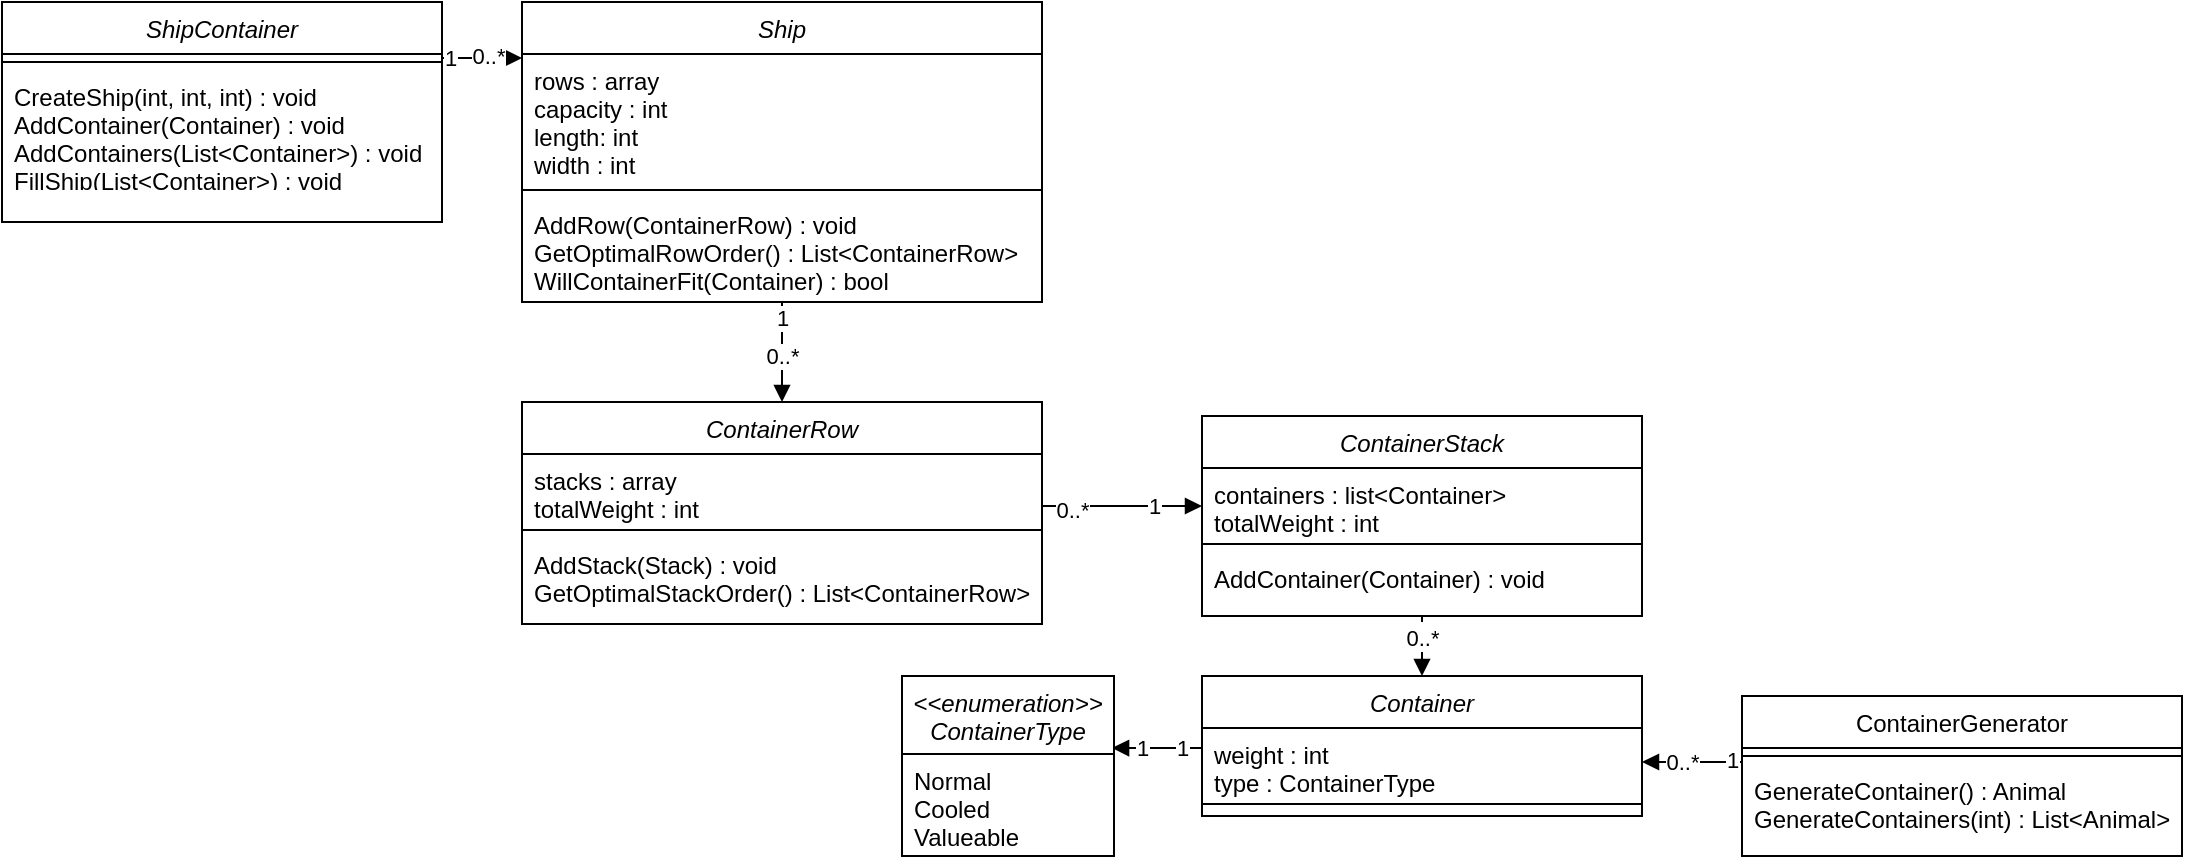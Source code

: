 <mxfile version="14.6.11" type="device"><diagram id="C5RBs43oDa-KdzZeNtuy" name="Page-1"><mxGraphModel dx="1185" dy="635" grid="1" gridSize="10" guides="1" tooltips="1" connect="1" arrows="1" fold="1" page="1" pageScale="1" pageWidth="827" pageHeight="1169" math="0" shadow="0"><root><mxCell id="WIyWlLk6GJQsqaUBKTNV-0"/><mxCell id="WIyWlLk6GJQsqaUBKTNV-1" parent="WIyWlLk6GJQsqaUBKTNV-0"/><mxCell id="HD-hohJApj3WfuvOh3Pd-5" style="edgeStyle=orthogonalEdgeStyle;rounded=0;orthogonalLoop=1;jettySize=auto;html=1;entryX=0.991;entryY=-0.059;entryDx=0;entryDy=0;entryPerimeter=0;endArrow=block;endFill=1;" edge="1" parent="WIyWlLk6GJQsqaUBKTNV-1" source="QlmZOmE326NC4n41I5JW-0" target="HD-hohJApj3WfuvOh3Pd-3"><mxGeometry relative="1" as="geometry"><Array as="points"><mxPoint x="650" y="423"/><mxPoint x="650" y="423"/></Array></mxGeometry></mxCell><mxCell id="HD-hohJApj3WfuvOh3Pd-6" value="1" style="edgeLabel;html=1;align=center;verticalAlign=middle;resizable=0;points=[];" vertex="1" connectable="0" parent="HD-hohJApj3WfuvOh3Pd-5"><mxGeometry x="-0.821" relative="1" as="geometry"><mxPoint x="-6" as="offset"/></mxGeometry></mxCell><mxCell id="HD-hohJApj3WfuvOh3Pd-7" value="1" style="edgeLabel;html=1;align=center;verticalAlign=middle;resizable=0;points=[];" vertex="1" connectable="0" parent="HD-hohJApj3WfuvOh3Pd-5"><mxGeometry x="0.361" relative="1" as="geometry"><mxPoint as="offset"/></mxGeometry></mxCell><mxCell id="QlmZOmE326NC4n41I5JW-0" value="Container" style="swimlane;fontStyle=2;align=center;verticalAlign=top;childLayout=stackLayout;horizontal=1;startSize=26;horizontalStack=0;resizeParent=1;resizeLast=0;collapsible=1;marginBottom=0;rounded=0;shadow=0;strokeWidth=1;" parent="WIyWlLk6GJQsqaUBKTNV-1" vertex="1"><mxGeometry x="690" y="387" width="220" height="70" as="geometry"><mxRectangle x="230" y="140" width="160" height="26" as="alternateBounds"/></mxGeometry></mxCell><mxCell id="QlmZOmE326NC4n41I5JW-1" value="weight : int&#10;type : ContainerType" style="text;align=left;verticalAlign=top;spacingLeft=4;spacingRight=4;overflow=hidden;rotatable=0;points=[[0,0.5],[1,0.5]];portConstraint=eastwest;rounded=0;shadow=0;html=0;" parent="QlmZOmE326NC4n41I5JW-0" vertex="1"><mxGeometry y="26" width="220" height="34" as="geometry"/></mxCell><mxCell id="QlmZOmE326NC4n41I5JW-2" value="" style="line;html=1;strokeWidth=1;align=left;verticalAlign=middle;spacingTop=-1;spacingLeft=3;spacingRight=3;rotatable=0;labelPosition=right;points=[];portConstraint=eastwest;" parent="QlmZOmE326NC4n41I5JW-0" vertex="1"><mxGeometry y="60" width="220" height="8" as="geometry"/></mxCell><mxCell id="dYA_umxG2OkxWhIqLz1A-15" style="edgeStyle=orthogonalEdgeStyle;rounded=0;orthogonalLoop=1;jettySize=auto;html=1;entryX=0.5;entryY=0;entryDx=0;entryDy=0;endArrow=block;endFill=1;" parent="WIyWlLk6GJQsqaUBKTNV-1" source="QlmZOmE326NC4n41I5JW-4" target="dYA_umxG2OkxWhIqLz1A-0" edge="1"><mxGeometry relative="1" as="geometry"/></mxCell><mxCell id="dYA_umxG2OkxWhIqLz1A-16" value="1" style="edgeLabel;html=1;align=center;verticalAlign=middle;resizable=0;points=[];" parent="dYA_umxG2OkxWhIqLz1A-15" vertex="1" connectable="0"><mxGeometry x="-0.701" relative="1" as="geometry"><mxPoint as="offset"/></mxGeometry></mxCell><mxCell id="dYA_umxG2OkxWhIqLz1A-17" value="0..*" style="edgeLabel;html=1;align=center;verticalAlign=middle;resizable=0;points=[];" parent="dYA_umxG2OkxWhIqLz1A-15" vertex="1" connectable="0"><mxGeometry x="0.309" relative="1" as="geometry"><mxPoint y="-6" as="offset"/></mxGeometry></mxCell><mxCell id="QlmZOmE326NC4n41I5JW-4" value="Ship" style="swimlane;fontStyle=2;align=center;verticalAlign=top;childLayout=stackLayout;horizontal=1;startSize=26;horizontalStack=0;resizeParent=1;resizeLast=0;collapsible=1;marginBottom=0;rounded=0;shadow=0;strokeWidth=1;" parent="WIyWlLk6GJQsqaUBKTNV-1" vertex="1"><mxGeometry x="350" y="50" width="260" height="150" as="geometry"><mxRectangle x="230" y="140" width="160" height="26" as="alternateBounds"/></mxGeometry></mxCell><mxCell id="QlmZOmE326NC4n41I5JW-17" value="rows : array&#10;capacity : int&#10;length: int&#10;width : int" style="text;align=left;verticalAlign=top;spacingLeft=4;spacingRight=4;overflow=hidden;rotatable=0;points=[[0,0.5],[1,0.5]];portConstraint=eastwest;" parent="QlmZOmE326NC4n41I5JW-4" vertex="1"><mxGeometry y="26" width="260" height="64" as="geometry"/></mxCell><mxCell id="QlmZOmE326NC4n41I5JW-6" value="" style="line;html=1;strokeWidth=1;align=left;verticalAlign=middle;spacingTop=-1;spacingLeft=3;spacingRight=3;rotatable=0;labelPosition=right;points=[];portConstraint=eastwest;" parent="QlmZOmE326NC4n41I5JW-4" vertex="1"><mxGeometry y="90" width="260" height="8" as="geometry"/></mxCell><mxCell id="QlmZOmE326NC4n41I5JW-7" value="AddRow(ContainerRow) : void&#10;GetOptimalRowOrder() : List&lt;ContainerRow&gt;&#10;WillContainerFit(Container) : bool" style="text;align=left;verticalAlign=top;spacingLeft=4;spacingRight=4;overflow=hidden;rotatable=0;points=[[0,0.5],[1,0.5]];portConstraint=eastwest;" parent="QlmZOmE326NC4n41I5JW-4" vertex="1"><mxGeometry y="98" width="260" height="52" as="geometry"/></mxCell><mxCell id="QlmZOmE326NC4n41I5JW-14" style="edgeStyle=orthogonalEdgeStyle;rounded=0;orthogonalLoop=1;jettySize=auto;html=1;endArrow=block;endFill=1;entryX=1;entryY=0.5;entryDx=0;entryDy=0;" parent="WIyWlLk6GJQsqaUBKTNV-1" source="QlmZOmE326NC4n41I5JW-11" target="QlmZOmE326NC4n41I5JW-1" edge="1"><mxGeometry relative="1" as="geometry"><mxPoint x="615" y="601" as="targetPoint"/><Array as="points"><mxPoint x="980" y="430"/><mxPoint x="980" y="430"/></Array></mxGeometry></mxCell><mxCell id="QlmZOmE326NC4n41I5JW-15" value="1" style="edgeLabel;html=1;align=center;verticalAlign=middle;resizable=0;points=[];" parent="QlmZOmE326NC4n41I5JW-14" vertex="1" connectable="0"><mxGeometry x="-0.789" y="-1" relative="1" as="geometry"><mxPoint as="offset"/></mxGeometry></mxCell><mxCell id="QlmZOmE326NC4n41I5JW-16" value="0..*" style="edgeLabel;html=1;align=center;verticalAlign=middle;resizable=0;points=[];" parent="QlmZOmE326NC4n41I5JW-14" vertex="1" connectable="0"><mxGeometry x="0.378" relative="1" as="geometry"><mxPoint x="4" as="offset"/></mxGeometry></mxCell><mxCell id="QlmZOmE326NC4n41I5JW-11" value="ContainerGenerator" style="swimlane;fontStyle=0;align=center;verticalAlign=top;childLayout=stackLayout;horizontal=1;startSize=26;horizontalStack=0;resizeParent=1;resizeLast=0;collapsible=1;marginBottom=0;rounded=0;shadow=0;strokeWidth=1;" parent="WIyWlLk6GJQsqaUBKTNV-1" vertex="1"><mxGeometry x="960" y="397" width="220" height="80" as="geometry"><mxRectangle x="340" y="380" width="170" height="26" as="alternateBounds"/></mxGeometry></mxCell><mxCell id="QlmZOmE326NC4n41I5JW-12" value="" style="line;html=1;strokeWidth=1;align=left;verticalAlign=middle;spacingTop=-1;spacingLeft=3;spacingRight=3;rotatable=0;labelPosition=right;points=[];portConstraint=eastwest;" parent="QlmZOmE326NC4n41I5JW-11" vertex="1"><mxGeometry y="26" width="220" height="8" as="geometry"/></mxCell><mxCell id="QlmZOmE326NC4n41I5JW-13" value="GenerateContainer() : Animal&#10;GenerateContainers(int) : List&lt;Animal&gt;" style="text;align=left;verticalAlign=top;spacingLeft=4;spacingRight=4;overflow=hidden;rotatable=0;points=[[0,0.5],[1,0.5]];portConstraint=eastwest;" parent="QlmZOmE326NC4n41I5JW-11" vertex="1"><mxGeometry y="34" width="220" height="46" as="geometry"/></mxCell><mxCell id="QlmZOmE326NC4n41I5JW-22" style="edgeStyle=orthogonalEdgeStyle;rounded=0;orthogonalLoop=1;jettySize=auto;html=1;endArrow=block;endFill=1;" parent="WIyWlLk6GJQsqaUBKTNV-1" source="QlmZOmE326NC4n41I5JW-18" edge="1"><mxGeometry relative="1" as="geometry"><mxPoint x="350" y="78" as="targetPoint"/><Array as="points"><mxPoint x="325" y="78"/><mxPoint x="325" y="78"/></Array></mxGeometry></mxCell><mxCell id="QlmZOmE326NC4n41I5JW-23" value="1" style="edgeLabel;html=1;align=center;verticalAlign=middle;resizable=0;points=[];" parent="QlmZOmE326NC4n41I5JW-22" vertex="1" connectable="0"><mxGeometry x="-0.791" relative="1" as="geometry"><mxPoint as="offset"/></mxGeometry></mxCell><mxCell id="QlmZOmE326NC4n41I5JW-24" value="0..*" style="edgeLabel;html=1;align=center;verticalAlign=middle;resizable=0;points=[];" parent="QlmZOmE326NC4n41I5JW-22" vertex="1" connectable="0"><mxGeometry x="0.205" y="1" relative="1" as="geometry"><mxPoint x="-1" as="offset"/></mxGeometry></mxCell><mxCell id="QlmZOmE326NC4n41I5JW-18" value="ShipContainer" style="swimlane;fontStyle=2;align=center;verticalAlign=top;childLayout=stackLayout;horizontal=1;startSize=26;horizontalStack=0;resizeParent=1;resizeLast=0;collapsible=1;marginBottom=0;rounded=0;shadow=0;strokeWidth=1;" parent="WIyWlLk6GJQsqaUBKTNV-1" vertex="1"><mxGeometry x="90" y="50" width="220" height="110" as="geometry"><mxRectangle x="230" y="140" width="160" height="26" as="alternateBounds"/></mxGeometry></mxCell><mxCell id="QlmZOmE326NC4n41I5JW-20" value="" style="line;html=1;strokeWidth=1;align=left;verticalAlign=middle;spacingTop=-1;spacingLeft=3;spacingRight=3;rotatable=0;labelPosition=right;points=[];portConstraint=eastwest;" parent="QlmZOmE326NC4n41I5JW-18" vertex="1"><mxGeometry y="26" width="220" height="8" as="geometry"/></mxCell><mxCell id="QlmZOmE326NC4n41I5JW-21" value="CreateShip(int, int, int) : void&#10;AddContainer(Container) : void&#10;AddContainers(List&lt;Container&gt;) : void&#10;FillShip(List&lt;Container&gt;) : void" style="text;align=left;verticalAlign=top;spacingLeft=4;spacingRight=4;overflow=hidden;rotatable=0;points=[[0,0.5],[1,0.5]];portConstraint=eastwest;" parent="QlmZOmE326NC4n41I5JW-18" vertex="1"><mxGeometry y="34" width="220" height="56" as="geometry"/></mxCell><mxCell id="dYA_umxG2OkxWhIqLz1A-0" value="ContainerRow" style="swimlane;fontStyle=2;align=center;verticalAlign=top;childLayout=stackLayout;horizontal=1;startSize=26;horizontalStack=0;resizeParent=1;resizeLast=0;collapsible=1;marginBottom=0;rounded=0;shadow=0;strokeWidth=1;" parent="WIyWlLk6GJQsqaUBKTNV-1" vertex="1"><mxGeometry x="350" y="250" width="260" height="111" as="geometry"><mxRectangle x="230" y="140" width="160" height="26" as="alternateBounds"/></mxGeometry></mxCell><mxCell id="dYA_umxG2OkxWhIqLz1A-1" value="stacks : array&#10;totalWeight : int" style="text;align=left;verticalAlign=top;spacingLeft=4;spacingRight=4;overflow=hidden;rotatable=0;points=[[0,0.5],[1,0.5]];portConstraint=eastwest;" parent="dYA_umxG2OkxWhIqLz1A-0" vertex="1"><mxGeometry y="26" width="260" height="34" as="geometry"/></mxCell><mxCell id="dYA_umxG2OkxWhIqLz1A-2" value="" style="line;html=1;strokeWidth=1;align=left;verticalAlign=middle;spacingTop=-1;spacingLeft=3;spacingRight=3;rotatable=0;labelPosition=right;points=[];portConstraint=eastwest;" parent="dYA_umxG2OkxWhIqLz1A-0" vertex="1"><mxGeometry y="60" width="260" height="8" as="geometry"/></mxCell><mxCell id="dYA_umxG2OkxWhIqLz1A-3" value="AddStack(Stack) : void&#10;GetOptimalStackOrder() : List&lt;ContainerRow&gt;" style="text;align=left;verticalAlign=top;spacingLeft=4;spacingRight=4;overflow=hidden;rotatable=0;points=[[0,0.5],[1,0.5]];portConstraint=eastwest;" parent="dYA_umxG2OkxWhIqLz1A-0" vertex="1"><mxGeometry y="68" width="260" height="42" as="geometry"/></mxCell><mxCell id="dYA_umxG2OkxWhIqLz1A-8" style="edgeStyle=orthogonalEdgeStyle;rounded=0;orthogonalLoop=1;jettySize=auto;html=1;entryX=0.5;entryY=0;entryDx=0;entryDy=0;endArrow=block;endFill=1;" parent="WIyWlLk6GJQsqaUBKTNV-1" source="dYA_umxG2OkxWhIqLz1A-4" target="QlmZOmE326NC4n41I5JW-0" edge="1"><mxGeometry relative="1" as="geometry"/></mxCell><mxCell id="dYA_umxG2OkxWhIqLz1A-10" value="1" style="edgeLabel;html=1;align=center;verticalAlign=middle;resizable=0;points=[];" parent="dYA_umxG2OkxWhIqLz1A-8" vertex="1" connectable="0"><mxGeometry x="-0.763" y="-1" relative="1" as="geometry"><mxPoint x="1" y="3" as="offset"/></mxGeometry></mxCell><mxCell id="dYA_umxG2OkxWhIqLz1A-11" value="0..*" style="edgeLabel;html=1;align=center;verticalAlign=middle;resizable=0;points=[];" parent="dYA_umxG2OkxWhIqLz1A-8" vertex="1" connectable="0"><mxGeometry x="0.225" relative="1" as="geometry"><mxPoint as="offset"/></mxGeometry></mxCell><mxCell id="dYA_umxG2OkxWhIqLz1A-12" style="edgeStyle=orthogonalEdgeStyle;rounded=0;orthogonalLoop=1;jettySize=auto;html=1;endArrow=none;endFill=0;startArrow=block;startFill=1;entryX=1;entryY=0.5;entryDx=0;entryDy=0;" parent="WIyWlLk6GJQsqaUBKTNV-1" source="dYA_umxG2OkxWhIqLz1A-4" edge="1" target="dYA_umxG2OkxWhIqLz1A-1"><mxGeometry relative="1" as="geometry"><mxPoint x="530" y="302" as="targetPoint"/><Array as="points"><mxPoint x="610" y="302"/></Array></mxGeometry></mxCell><mxCell id="dYA_umxG2OkxWhIqLz1A-13" value="1" style="edgeLabel;html=1;align=center;verticalAlign=middle;resizable=0;points=[];" parent="dYA_umxG2OkxWhIqLz1A-12" vertex="1" connectable="0"><mxGeometry x="-0.766" relative="1" as="geometry"><mxPoint x="-14" as="offset"/></mxGeometry></mxCell><mxCell id="dYA_umxG2OkxWhIqLz1A-14" value="0..*" style="edgeLabel;html=1;align=center;verticalAlign=middle;resizable=0;points=[];" parent="dYA_umxG2OkxWhIqLz1A-12" vertex="1" connectable="0"><mxGeometry x="0.727" y="2" relative="1" as="geometry"><mxPoint x="12" as="offset"/></mxGeometry></mxCell><mxCell id="dYA_umxG2OkxWhIqLz1A-4" value="ContainerStack" style="swimlane;fontStyle=2;align=center;verticalAlign=top;childLayout=stackLayout;horizontal=1;startSize=26;horizontalStack=0;resizeParent=1;resizeLast=0;collapsible=1;marginBottom=0;rounded=0;shadow=0;strokeWidth=1;" parent="WIyWlLk6GJQsqaUBKTNV-1" vertex="1"><mxGeometry x="690" y="257" width="220" height="100" as="geometry"><mxRectangle x="540" y="210" width="160" height="26" as="alternateBounds"/></mxGeometry></mxCell><mxCell id="dYA_umxG2OkxWhIqLz1A-5" value="containers : list&lt;Container&gt;&#10;totalWeight : int" style="text;align=left;verticalAlign=top;spacingLeft=4;spacingRight=4;overflow=hidden;rotatable=0;points=[[0,0.5],[1,0.5]];portConstraint=eastwest;" parent="dYA_umxG2OkxWhIqLz1A-4" vertex="1"><mxGeometry y="26" width="220" height="34" as="geometry"/></mxCell><mxCell id="dYA_umxG2OkxWhIqLz1A-6" value="" style="line;html=1;strokeWidth=1;align=left;verticalAlign=middle;spacingTop=-1;spacingLeft=3;spacingRight=3;rotatable=0;labelPosition=right;points=[];portConstraint=eastwest;" parent="dYA_umxG2OkxWhIqLz1A-4" vertex="1"><mxGeometry y="60" width="220" height="8" as="geometry"/></mxCell><mxCell id="dYA_umxG2OkxWhIqLz1A-7" value="AddContainer(Container) : void" style="text;align=left;verticalAlign=top;spacingLeft=4;spacingRight=4;overflow=hidden;rotatable=0;points=[[0,0.5],[1,0.5]];portConstraint=eastwest;" parent="dYA_umxG2OkxWhIqLz1A-4" vertex="1"><mxGeometry y="68" width="220" height="32" as="geometry"/></mxCell><mxCell id="HD-hohJApj3WfuvOh3Pd-2" value="&lt;&lt;enumeration&gt;&gt;&#10;ContainerType" style="swimlane;fontStyle=2;align=center;verticalAlign=top;childLayout=stackLayout;horizontal=1;startSize=39;horizontalStack=0;resizeParent=1;resizeLast=0;collapsible=1;marginBottom=0;rounded=0;shadow=0;strokeWidth=1;" vertex="1" parent="WIyWlLk6GJQsqaUBKTNV-1"><mxGeometry x="540" y="387" width="106" height="90" as="geometry"><mxRectangle x="230" y="140" width="160" height="26" as="alternateBounds"/></mxGeometry></mxCell><mxCell id="HD-hohJApj3WfuvOh3Pd-3" value="Normal&#10;Cooled&#10;Valueable" style="text;align=left;verticalAlign=top;spacingLeft=4;spacingRight=4;overflow=hidden;rotatable=0;points=[[0,0.5],[1,0.5]];portConstraint=eastwest;rounded=0;shadow=0;html=0;" vertex="1" parent="HD-hohJApj3WfuvOh3Pd-2"><mxGeometry y="39" width="106" height="51" as="geometry"/></mxCell></root></mxGraphModel></diagram></mxfile>